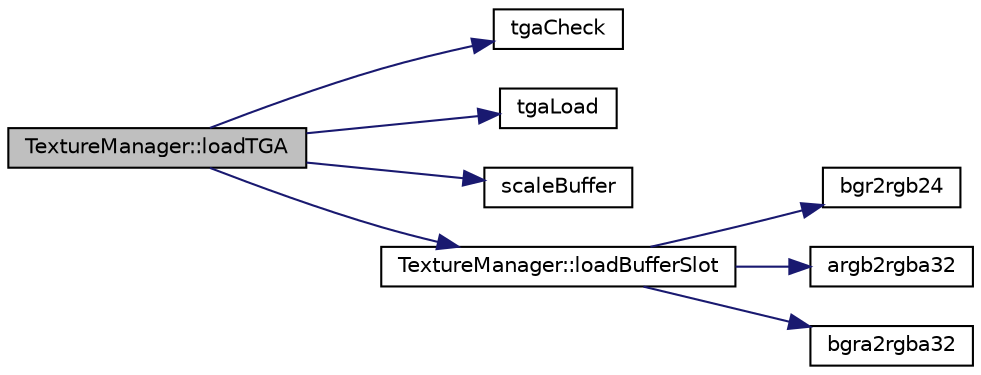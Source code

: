 digraph "TextureManager::loadTGA"
{
 // INTERACTIVE_SVG=YES
  edge [fontname="Helvetica",fontsize="10",labelfontname="Helvetica",labelfontsize="10"];
  node [fontname="Helvetica",fontsize="10",shape=record];
  rankdir="LR";
  Node1 [label="TextureManager::loadTGA",height=0.2,width=0.4,color="black", fillcolor="grey75", style="filled" fontcolor="black"];
  Node1 -> Node2 [color="midnightblue",fontsize="10",style="solid",fontname="Helvetica"];
  Node2 [label="tgaCheck",height=0.2,width=0.4,color="black", fillcolor="white", style="filled",URL="$tga_8h.html#a029f055518ded232051e3c64c2d22517",tooltip="Check if a file is a valid TGA image. "];
  Node1 -> Node3 [color="midnightblue",fontsize="10",style="solid",fontname="Helvetica"];
  Node3 [label="tgaLoad",height=0.2,width=0.4,color="black", fillcolor="white", style="filled",URL="$tga_8h.html#a9214f51a3daad66aae81d1fb6447cd22",tooltip="Load a TGA image from file. "];
  Node1 -> Node4 [color="midnightblue",fontsize="10",style="solid",fontname="Helvetica"];
  Node4 [label="scaleBuffer",height=0.2,width=0.4,color="black", fillcolor="white", style="filled",URL="$pixel_8h.html#aa6c4e2e84e8737bc7af1ee25cce899c5"];
  Node1 -> Node5 [color="midnightblue",fontsize="10",style="solid",fontname="Helvetica"];
  Node5 [label="TextureManager::loadBufferSlot",height=0.2,width=0.4,color="black", fillcolor="white", style="filled",URL="$class_texture_manager.html#ad479756ff08f61f6dde8679601ddae67",tooltip="Loads Buffer as texture. "];
  Node5 -> Node6 [color="midnightblue",fontsize="10",style="solid",fontname="Helvetica"];
  Node6 [label="bgr2rgb24",height=0.2,width=0.4,color="black", fillcolor="white", style="filled",URL="$pixel_8h.html#aa98f7e7677a832bed8ba09abf6a03964"];
  Node5 -> Node7 [color="midnightblue",fontsize="10",style="solid",fontname="Helvetica"];
  Node7 [label="argb2rgba32",height=0.2,width=0.4,color="black", fillcolor="white", style="filled",URL="$pixel_8h.html#a2b55c8aba433a2d911448cd58c0b5e03"];
  Node5 -> Node8 [color="midnightblue",fontsize="10",style="solid",fontname="Helvetica"];
  Node8 [label="bgra2rgba32",height=0.2,width=0.4,color="black", fillcolor="white", style="filled",URL="$pixel_8h.html#a637f5d0173bb783c18d438f32f0a7d83"];
}
